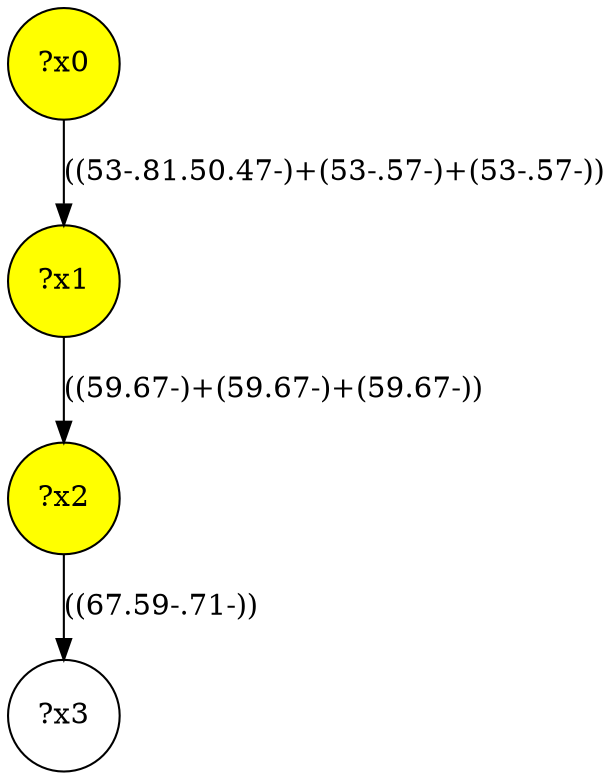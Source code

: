 digraph g {
	x2 [fillcolor="yellow", style="filled," shape=circle, label="?x2"];
	x1 [fillcolor="yellow", style="filled," shape=circle, label="?x1"];
	x0 [fillcolor="yellow", style="filled," shape=circle, label="?x0"];
	x0 -> x1 [label="((53-.81.50.47-)+(53-.57-)+(53-.57-))"];
	x1 -> x2 [label="((59.67-)+(59.67-)+(59.67-))"];
	x3 [shape=circle, label="?x3"];
	x2 -> x3 [label="((67.59-.71-))"];
}
